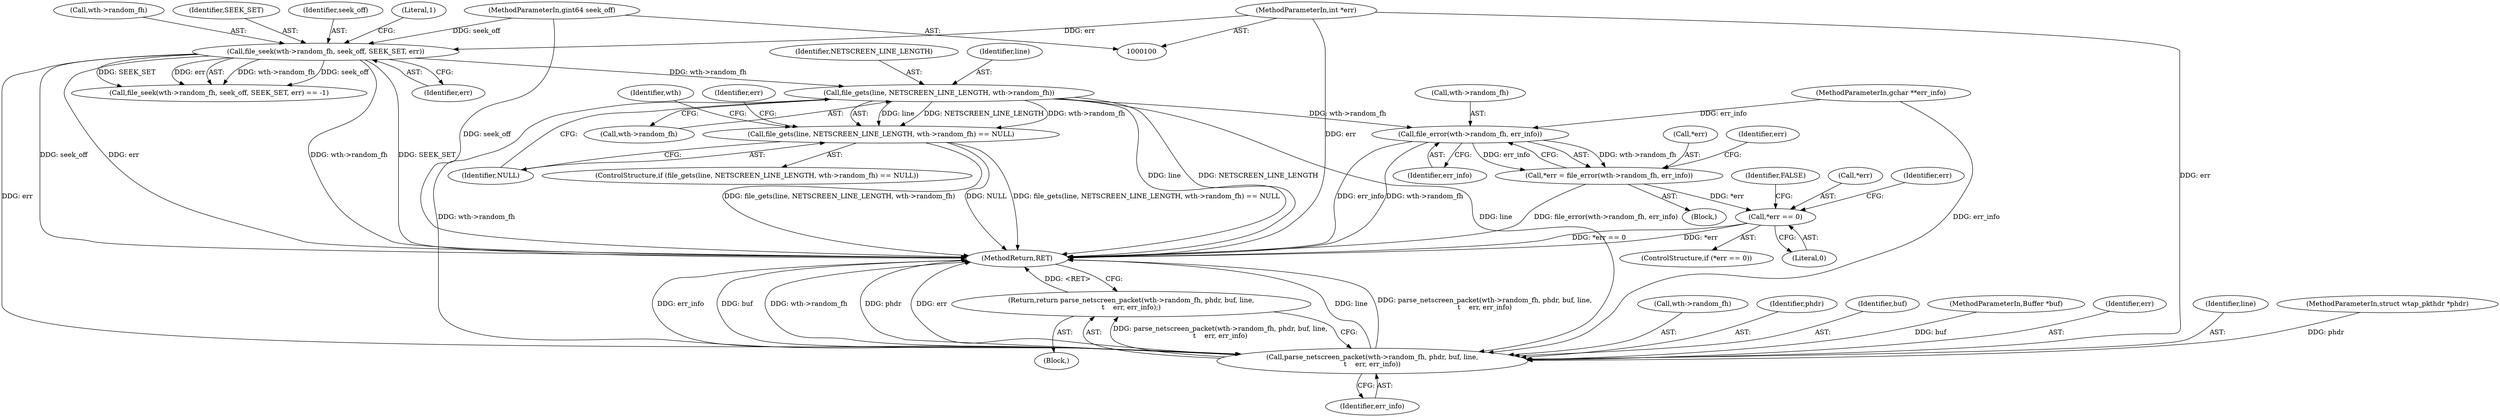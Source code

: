 digraph "0_wireshark_6a140eca7b78b230f1f90a739a32257476513c78_0@API" {
"1000125" [label="(Call,file_gets(line, NETSCREEN_LINE_LENGTH, wth->random_fh))"];
"1000111" [label="(Call,file_seek(wth->random_fh, seek_off, SEEK_SET, err))"];
"1000102" [label="(MethodParameterIn,gint64 seek_off)"];
"1000105" [label="(MethodParameterIn,int *err)"];
"1000124" [label="(Call,file_gets(line, NETSCREEN_LINE_LENGTH, wth->random_fh) == NULL)"];
"1000136" [label="(Call,file_error(wth->random_fh, err_info))"];
"1000133" [label="(Call,*err = file_error(wth->random_fh, err_info))"];
"1000142" [label="(Call,*err == 0)"];
"1000154" [label="(Call,parse_netscreen_packet(wth->random_fh, phdr, buf, line,\n\t    err, err_info))"];
"1000153" [label="(Return,return parse_netscreen_packet(wth->random_fh, phdr, buf, line,\n\t    err, err_info);)"];
"1000123" [label="(ControlStructure,if (file_gets(line, NETSCREEN_LINE_LENGTH, wth->random_fh) == NULL))"];
"1000127" [label="(Identifier,NETSCREEN_LINE_LENGTH)"];
"1000112" [label="(Call,wth->random_fh)"];
"1000116" [label="(Identifier,SEEK_SET)"];
"1000136" [label="(Call,file_error(wth->random_fh, err_info))"];
"1000107" [label="(Block,)"];
"1000155" [label="(Call,wth->random_fh)"];
"1000158" [label="(Identifier,phdr)"];
"1000144" [label="(Identifier,err)"];
"1000126" [label="(Identifier,line)"];
"1000159" [label="(Identifier,buf)"];
"1000124" [label="(Call,file_gets(line, NETSCREEN_LINE_LENGTH, wth->random_fh) == NULL)"];
"1000125" [label="(Call,file_gets(line, NETSCREEN_LINE_LENGTH, wth->random_fh))"];
"1000142" [label="(Call,*err == 0)"];
"1000105" [label="(MethodParameterIn,int *err)"];
"1000110" [label="(Call,file_seek(wth->random_fh, seek_off, SEEK_SET, err) == -1)"];
"1000102" [label="(MethodParameterIn,gint64 seek_off)"];
"1000152" [label="(Identifier,FALSE)"];
"1000117" [label="(Identifier,err)"];
"1000115" [label="(Identifier,seek_off)"];
"1000119" [label="(Literal,1)"];
"1000133" [label="(Call,*err = file_error(wth->random_fh, err_info))"];
"1000137" [label="(Call,wth->random_fh)"];
"1000134" [label="(Call,*err)"];
"1000140" [label="(Identifier,err_info)"];
"1000128" [label="(Call,wth->random_fh)"];
"1000111" [label="(Call,file_seek(wth->random_fh, seek_off, SEEK_SET, err))"];
"1000135" [label="(Identifier,err)"];
"1000162" [label="(Identifier,err_info)"];
"1000141" [label="(ControlStructure,if (*err == 0))"];
"1000104" [label="(MethodParameterIn,Buffer *buf)"];
"1000161" [label="(Identifier,err)"];
"1000163" [label="(MethodReturn,RET)"];
"1000143" [label="(Call,*err)"];
"1000106" [label="(MethodParameterIn,gchar **err_info)"];
"1000156" [label="(Identifier,wth)"];
"1000145" [label="(Literal,0)"];
"1000132" [label="(Block,)"];
"1000153" [label="(Return,return parse_netscreen_packet(wth->random_fh, phdr, buf, line,\n\t    err, err_info);)"];
"1000160" [label="(Identifier,line)"];
"1000149" [label="(Identifier,err)"];
"1000103" [label="(MethodParameterIn,struct wtap_pkthdr *phdr)"];
"1000154" [label="(Call,parse_netscreen_packet(wth->random_fh, phdr, buf, line,\n\t    err, err_info))"];
"1000131" [label="(Identifier,NULL)"];
"1000125" -> "1000124"  [label="AST: "];
"1000125" -> "1000128"  [label="CFG: "];
"1000126" -> "1000125"  [label="AST: "];
"1000127" -> "1000125"  [label="AST: "];
"1000128" -> "1000125"  [label="AST: "];
"1000131" -> "1000125"  [label="CFG: "];
"1000125" -> "1000163"  [label="DDG: line"];
"1000125" -> "1000163"  [label="DDG: NETSCREEN_LINE_LENGTH"];
"1000125" -> "1000124"  [label="DDG: line"];
"1000125" -> "1000124"  [label="DDG: NETSCREEN_LINE_LENGTH"];
"1000125" -> "1000124"  [label="DDG: wth->random_fh"];
"1000111" -> "1000125"  [label="DDG: wth->random_fh"];
"1000125" -> "1000136"  [label="DDG: wth->random_fh"];
"1000125" -> "1000154"  [label="DDG: wth->random_fh"];
"1000125" -> "1000154"  [label="DDG: line"];
"1000111" -> "1000110"  [label="AST: "];
"1000111" -> "1000117"  [label="CFG: "];
"1000112" -> "1000111"  [label="AST: "];
"1000115" -> "1000111"  [label="AST: "];
"1000116" -> "1000111"  [label="AST: "];
"1000117" -> "1000111"  [label="AST: "];
"1000119" -> "1000111"  [label="CFG: "];
"1000111" -> "1000163"  [label="DDG: seek_off"];
"1000111" -> "1000163"  [label="DDG: err"];
"1000111" -> "1000163"  [label="DDG: wth->random_fh"];
"1000111" -> "1000163"  [label="DDG: SEEK_SET"];
"1000111" -> "1000110"  [label="DDG: wth->random_fh"];
"1000111" -> "1000110"  [label="DDG: seek_off"];
"1000111" -> "1000110"  [label="DDG: SEEK_SET"];
"1000111" -> "1000110"  [label="DDG: err"];
"1000102" -> "1000111"  [label="DDG: seek_off"];
"1000105" -> "1000111"  [label="DDG: err"];
"1000111" -> "1000154"  [label="DDG: err"];
"1000102" -> "1000100"  [label="AST: "];
"1000102" -> "1000163"  [label="DDG: seek_off"];
"1000105" -> "1000100"  [label="AST: "];
"1000105" -> "1000163"  [label="DDG: err"];
"1000105" -> "1000154"  [label="DDG: err"];
"1000124" -> "1000123"  [label="AST: "];
"1000124" -> "1000131"  [label="CFG: "];
"1000131" -> "1000124"  [label="AST: "];
"1000135" -> "1000124"  [label="CFG: "];
"1000156" -> "1000124"  [label="CFG: "];
"1000124" -> "1000163"  [label="DDG: file_gets(line, NETSCREEN_LINE_LENGTH, wth->random_fh)"];
"1000124" -> "1000163"  [label="DDG: NULL"];
"1000124" -> "1000163"  [label="DDG: file_gets(line, NETSCREEN_LINE_LENGTH, wth->random_fh) == NULL"];
"1000136" -> "1000133"  [label="AST: "];
"1000136" -> "1000140"  [label="CFG: "];
"1000137" -> "1000136"  [label="AST: "];
"1000140" -> "1000136"  [label="AST: "];
"1000133" -> "1000136"  [label="CFG: "];
"1000136" -> "1000163"  [label="DDG: err_info"];
"1000136" -> "1000163"  [label="DDG: wth->random_fh"];
"1000136" -> "1000133"  [label="DDG: wth->random_fh"];
"1000136" -> "1000133"  [label="DDG: err_info"];
"1000106" -> "1000136"  [label="DDG: err_info"];
"1000133" -> "1000132"  [label="AST: "];
"1000134" -> "1000133"  [label="AST: "];
"1000144" -> "1000133"  [label="CFG: "];
"1000133" -> "1000163"  [label="DDG: file_error(wth->random_fh, err_info)"];
"1000133" -> "1000142"  [label="DDG: *err"];
"1000142" -> "1000141"  [label="AST: "];
"1000142" -> "1000145"  [label="CFG: "];
"1000143" -> "1000142"  [label="AST: "];
"1000145" -> "1000142"  [label="AST: "];
"1000149" -> "1000142"  [label="CFG: "];
"1000152" -> "1000142"  [label="CFG: "];
"1000142" -> "1000163"  [label="DDG: *err == 0"];
"1000142" -> "1000163"  [label="DDG: *err"];
"1000154" -> "1000153"  [label="AST: "];
"1000154" -> "1000162"  [label="CFG: "];
"1000155" -> "1000154"  [label="AST: "];
"1000158" -> "1000154"  [label="AST: "];
"1000159" -> "1000154"  [label="AST: "];
"1000160" -> "1000154"  [label="AST: "];
"1000161" -> "1000154"  [label="AST: "];
"1000162" -> "1000154"  [label="AST: "];
"1000153" -> "1000154"  [label="CFG: "];
"1000154" -> "1000163"  [label="DDG: line"];
"1000154" -> "1000163"  [label="DDG: parse_netscreen_packet(wth->random_fh, phdr, buf, line,\n\t    err, err_info)"];
"1000154" -> "1000163"  [label="DDG: err_info"];
"1000154" -> "1000163"  [label="DDG: buf"];
"1000154" -> "1000163"  [label="DDG: wth->random_fh"];
"1000154" -> "1000163"  [label="DDG: phdr"];
"1000154" -> "1000163"  [label="DDG: err"];
"1000154" -> "1000153"  [label="DDG: parse_netscreen_packet(wth->random_fh, phdr, buf, line,\n\t    err, err_info)"];
"1000103" -> "1000154"  [label="DDG: phdr"];
"1000104" -> "1000154"  [label="DDG: buf"];
"1000106" -> "1000154"  [label="DDG: err_info"];
"1000153" -> "1000107"  [label="AST: "];
"1000163" -> "1000153"  [label="CFG: "];
"1000153" -> "1000163"  [label="DDG: <RET>"];
}
